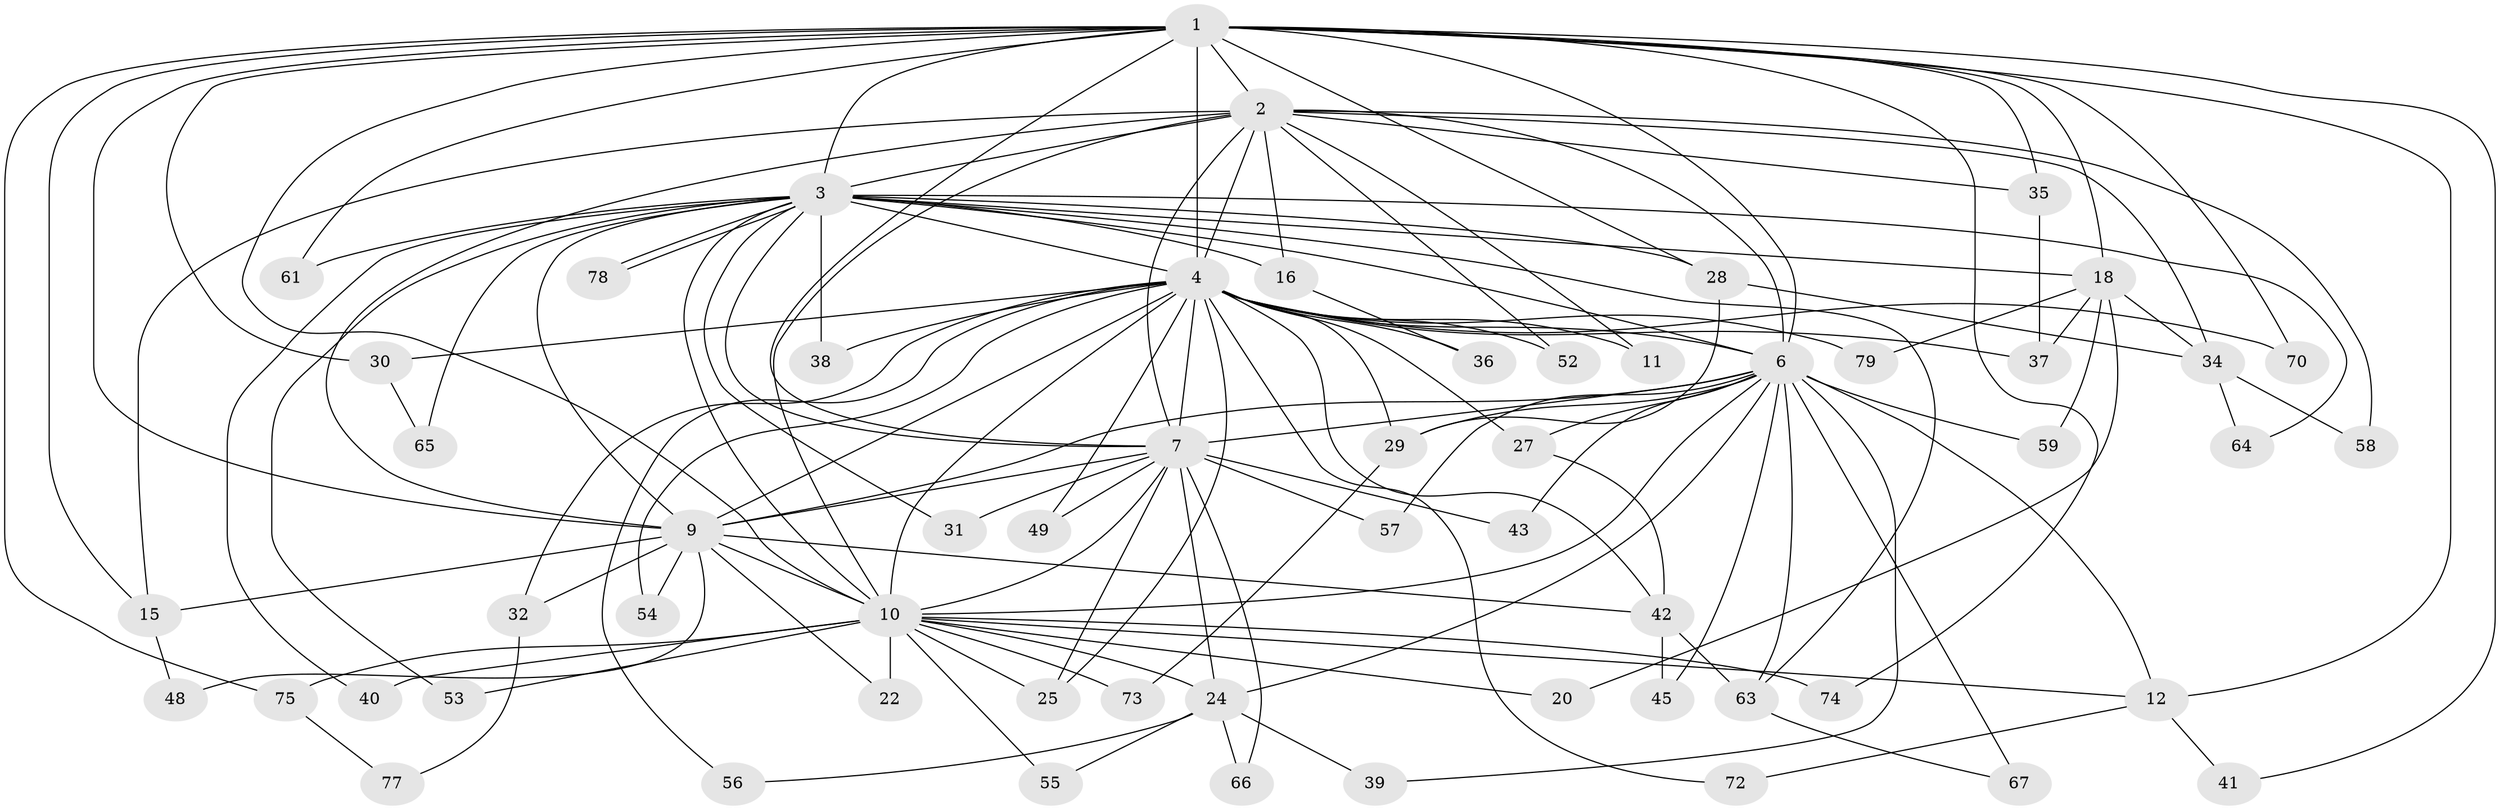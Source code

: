 // original degree distribution, {16: 0.0379746835443038, 19: 0.012658227848101266, 21: 0.012658227848101266, 14: 0.012658227848101266, 17: 0.02531645569620253, 15: 0.012658227848101266, 22: 0.012658227848101266, 2: 0.4936708860759494, 4: 0.08860759493670886, 3: 0.22784810126582278, 7: 0.05063291139240506, 5: 0.012658227848101266}
// Generated by graph-tools (version 1.1) at 2025/11/02/27/25 16:11:05]
// undirected, 58 vertices, 137 edges
graph export_dot {
graph [start="1"]
  node [color=gray90,style=filled];
  1 [super="+17"];
  2 [super="+26"];
  3 [super="+5"];
  4 [super="+8"];
  6 [super="+14"];
  7 [super="+19"];
  9 [super="+21"];
  10 [super="+23"];
  11;
  12 [super="+13"];
  15 [super="+33"];
  16;
  18 [super="+44"];
  20;
  22;
  24 [super="+68"];
  25 [super="+69"];
  27;
  28 [super="+51"];
  29 [super="+46"];
  30;
  31;
  32;
  34 [super="+47"];
  35;
  36 [super="+71"];
  37 [super="+62"];
  38;
  39;
  40;
  41;
  42 [super="+50"];
  43;
  45;
  48;
  49 [super="+60"];
  52;
  53;
  54;
  55;
  56;
  57;
  58;
  59;
  61;
  63 [super="+76"];
  64;
  65;
  66;
  67;
  70;
  72;
  73;
  74;
  75;
  77;
  78;
  79;
  1 -- 2;
  1 -- 3 [weight=2];
  1 -- 4 [weight=3];
  1 -- 6;
  1 -- 7;
  1 -- 9;
  1 -- 10;
  1 -- 12;
  1 -- 15;
  1 -- 35;
  1 -- 61;
  1 -- 74;
  1 -- 75;
  1 -- 70;
  1 -- 41;
  1 -- 28;
  1 -- 30;
  1 -- 18;
  2 -- 3 [weight=2];
  2 -- 4 [weight=2];
  2 -- 6 [weight=2];
  2 -- 7;
  2 -- 9;
  2 -- 10;
  2 -- 11;
  2 -- 15;
  2 -- 16;
  2 -- 35;
  2 -- 58;
  2 -- 52;
  2 -- 34;
  3 -- 4 [weight=4];
  3 -- 6 [weight=3];
  3 -- 7 [weight=2];
  3 -- 9 [weight=2];
  3 -- 10 [weight=2];
  3 -- 18 [weight=2];
  3 -- 31;
  3 -- 38;
  3 -- 53;
  3 -- 63;
  3 -- 64;
  3 -- 65;
  3 -- 78;
  3 -- 78;
  3 -- 40;
  3 -- 16;
  3 -- 28;
  3 -- 61;
  4 -- 6 [weight=2];
  4 -- 7 [weight=2];
  4 -- 9 [weight=2];
  4 -- 10 [weight=2];
  4 -- 11;
  4 -- 25;
  4 -- 29 [weight=2];
  4 -- 30;
  4 -- 32;
  4 -- 36 [weight=2];
  4 -- 49;
  4 -- 52;
  4 -- 54;
  4 -- 56;
  4 -- 70;
  4 -- 79;
  4 -- 72;
  4 -- 27;
  4 -- 38;
  4 -- 42;
  4 -- 37;
  6 -- 7;
  6 -- 9;
  6 -- 10;
  6 -- 12;
  6 -- 27;
  6 -- 29;
  6 -- 39;
  6 -- 45;
  6 -- 57;
  6 -- 67;
  6 -- 24;
  6 -- 59;
  6 -- 43;
  6 -- 63;
  7 -- 9;
  7 -- 10 [weight=2];
  7 -- 24;
  7 -- 25;
  7 -- 31;
  7 -- 49 [weight=2];
  7 -- 57;
  7 -- 66;
  7 -- 43;
  9 -- 10;
  9 -- 32;
  9 -- 48;
  9 -- 42;
  9 -- 15;
  9 -- 54;
  9 -- 22;
  10 -- 20;
  10 -- 22 [weight=2];
  10 -- 40;
  10 -- 53;
  10 -- 55;
  10 -- 73;
  10 -- 74;
  10 -- 75;
  10 -- 24;
  10 -- 12;
  10 -- 25;
  12 -- 72;
  12 -- 41;
  15 -- 48;
  16 -- 36;
  18 -- 20;
  18 -- 34;
  18 -- 37;
  18 -- 79;
  18 -- 59;
  24 -- 39;
  24 -- 55;
  24 -- 56;
  24 -- 66;
  27 -- 42;
  28 -- 34;
  28 -- 29;
  29 -- 73;
  30 -- 65;
  32 -- 77;
  34 -- 58;
  34 -- 64;
  35 -- 37;
  42 -- 45;
  42 -- 63;
  63 -- 67;
  75 -- 77;
}

